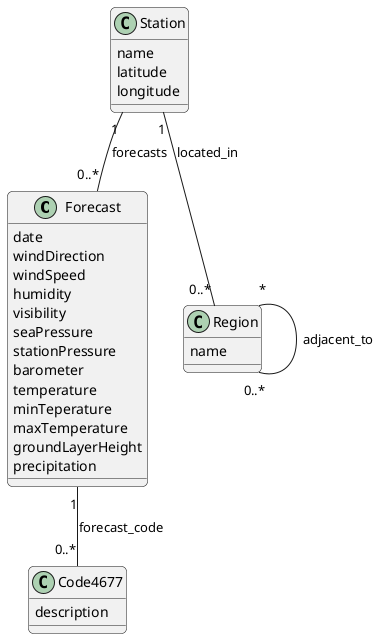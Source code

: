 @startuml "Livl Weather"

skinparam roundcorner 10

class Forecast {
    date
    windDirection
    windSpeed
    humidity
    visibility
    seaPressure
    stationPressure
    barometer
    temperature
    minTeperature
    maxTemperature
    groundLayerHeight
    precipitation
}

class Station {
    name
    latitude
    longitude
}

class Region {
    name
}

class Code4677 {
    description
}

Station "1" -- "0..*" Forecast : forecasts
Station "1" -- "0..*" Region : located_in

Region "*" -- "0..*" Region : adjacent_to

Forecast "1" -- "0..*" Code4677 : forecast_code

@enduml